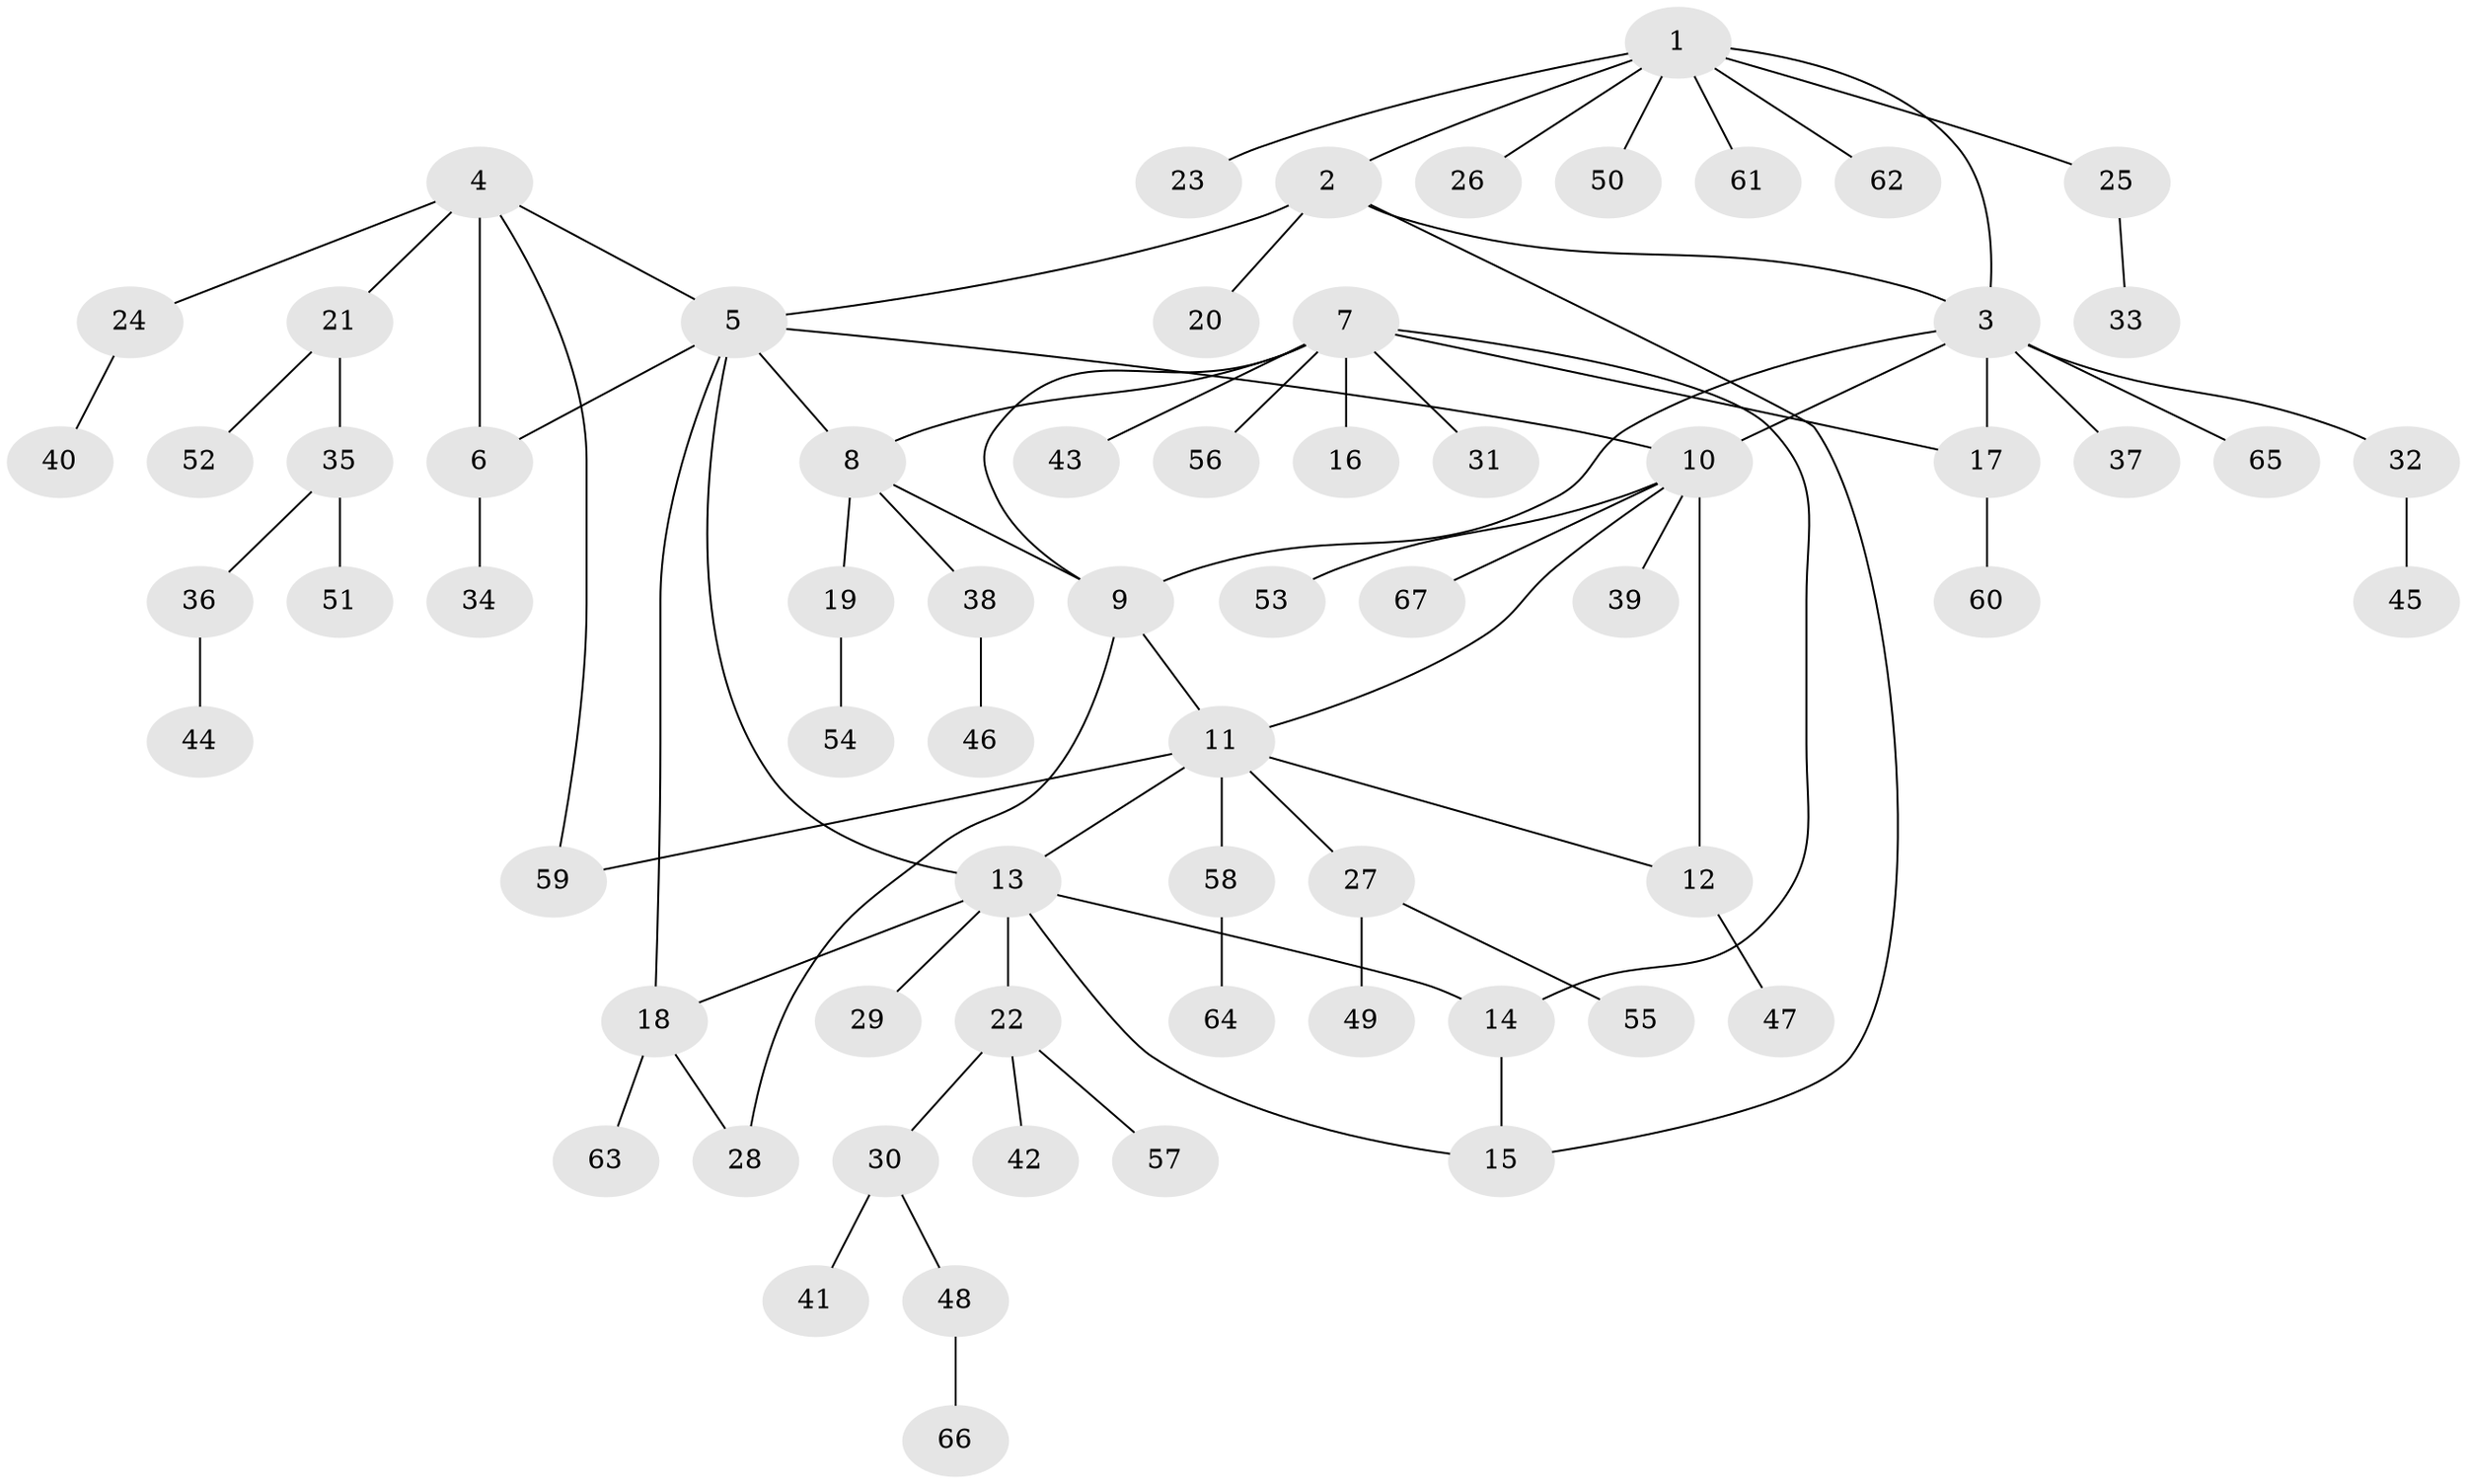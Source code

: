 // coarse degree distribution, {10: 0.025, 6: 0.025, 5: 0.025, 7: 0.05, 13: 0.025, 2: 0.1, 3: 0.05, 1: 0.7}
// Generated by graph-tools (version 1.1) at 2025/58/03/04/25 21:58:16]
// undirected, 67 vertices, 81 edges
graph export_dot {
graph [start="1"]
  node [color=gray90,style=filled];
  1;
  2;
  3;
  4;
  5;
  6;
  7;
  8;
  9;
  10;
  11;
  12;
  13;
  14;
  15;
  16;
  17;
  18;
  19;
  20;
  21;
  22;
  23;
  24;
  25;
  26;
  27;
  28;
  29;
  30;
  31;
  32;
  33;
  34;
  35;
  36;
  37;
  38;
  39;
  40;
  41;
  42;
  43;
  44;
  45;
  46;
  47;
  48;
  49;
  50;
  51;
  52;
  53;
  54;
  55;
  56;
  57;
  58;
  59;
  60;
  61;
  62;
  63;
  64;
  65;
  66;
  67;
  1 -- 2;
  1 -- 3;
  1 -- 23;
  1 -- 25;
  1 -- 26;
  1 -- 50;
  1 -- 61;
  1 -- 62;
  2 -- 3;
  2 -- 5;
  2 -- 15;
  2 -- 20;
  3 -- 9;
  3 -- 10;
  3 -- 17;
  3 -- 32;
  3 -- 37;
  3 -- 65;
  4 -- 5;
  4 -- 6;
  4 -- 21;
  4 -- 24;
  4 -- 59;
  5 -- 6;
  5 -- 8;
  5 -- 10;
  5 -- 13;
  5 -- 18;
  6 -- 34;
  7 -- 8;
  7 -- 9;
  7 -- 14;
  7 -- 16;
  7 -- 17;
  7 -- 31;
  7 -- 43;
  7 -- 56;
  8 -- 9;
  8 -- 19;
  8 -- 38;
  9 -- 11;
  9 -- 28;
  10 -- 11;
  10 -- 12;
  10 -- 39;
  10 -- 53;
  10 -- 67;
  11 -- 12;
  11 -- 13;
  11 -- 27;
  11 -- 58;
  11 -- 59;
  12 -- 47;
  13 -- 14;
  13 -- 15;
  13 -- 18;
  13 -- 22;
  13 -- 29;
  14 -- 15;
  17 -- 60;
  18 -- 28;
  18 -- 63;
  19 -- 54;
  21 -- 35;
  21 -- 52;
  22 -- 30;
  22 -- 42;
  22 -- 57;
  24 -- 40;
  25 -- 33;
  27 -- 49;
  27 -- 55;
  30 -- 41;
  30 -- 48;
  32 -- 45;
  35 -- 36;
  35 -- 51;
  36 -- 44;
  38 -- 46;
  48 -- 66;
  58 -- 64;
}
